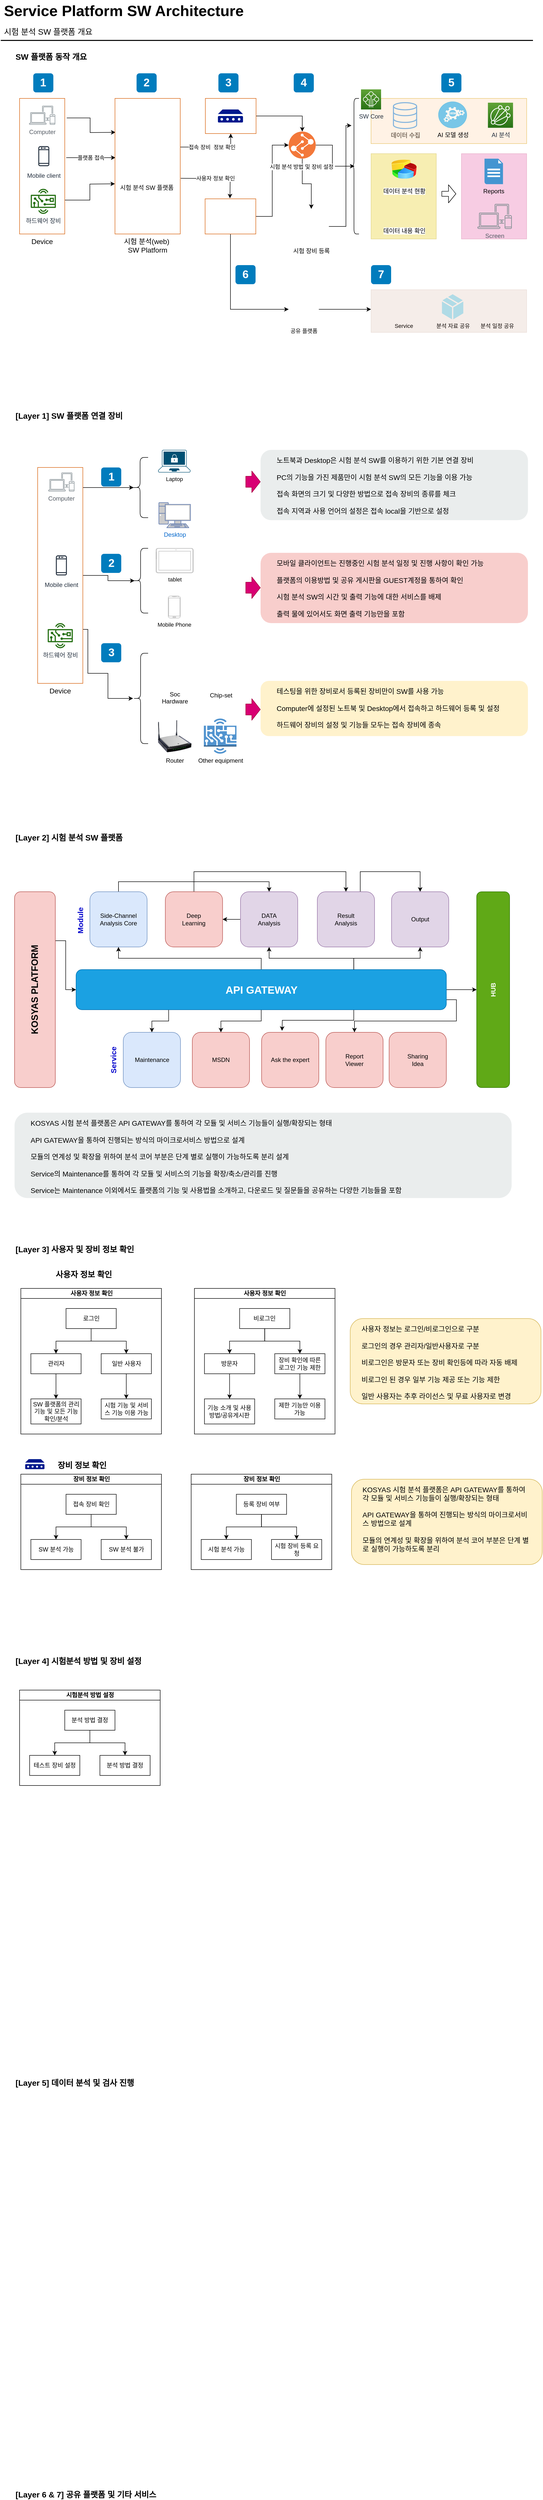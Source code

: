 <mxfile version="13.6.9" type="github">
  <diagram id="Ht1M8jgEwFfnCIfOTk4-" name="Page-1">
    <mxGraphModel dx="1422" dy="794" grid="1" gridSize="10" guides="1" tooltips="1" connect="1" arrows="1" fold="1" page="1" pageScale="1" pageWidth="1169" pageHeight="827" math="0" shadow="0">
      <root>
        <mxCell id="0" />
        <mxCell id="1" parent="0" />
        <mxCell id="BgYx47iS89JeFPh7B9zp-11" value="데이터 수집" style="html=1;verticalLabelPosition=bottom;align=center;labelBackgroundColor=#ffffff;verticalAlign=top;strokeWidth=2;strokeColor=#0080F0;shadow=0;dashed=0;shape=mxgraph.ios7.icons.data;rounded=1;glass=0;fontStyle=1" vertex="1" parent="1">
          <mxGeometry x="834.64" y="268.5" width="46.18" height="51.5" as="geometry" />
        </mxCell>
        <mxCell id="SCVMTBWpLvtzJIhz15lM-34" value="" style="whiteSpace=wrap;html=1;fillColor=#ffe6cc;fontSize=14;dashed=0;fontStyle=0;align=center;verticalAlign=top;strokeColor=#d79b00;spacingLeft=0;labelPosition=center;verticalLabelPosition=bottom;opacity=50;" parent="1" vertex="1">
          <mxGeometry x="790" y="260" width="310" height="90" as="geometry" />
        </mxCell>
        <mxCell id="QFQmXC5sFYSZ4ZFRvqXh-67" value="" style="whiteSpace=wrap;html=1;fillColor=#d80073;fontSize=14;dashed=0;fontStyle=0;align=center;verticalAlign=top;strokeColor=#A50040;spacingLeft=0;labelPosition=center;verticalLabelPosition=bottom;opacity=20;fontColor=#ffffff;" parent="1" vertex="1">
          <mxGeometry x="970" y="370" width="130" height="170" as="geometry" />
        </mxCell>
        <mxCell id="QFQmXC5sFYSZ4ZFRvqXh-66" value="" style="whiteSpace=wrap;html=1;fillColor=#e3c800;fontSize=14;dashed=0;fontStyle=0;align=center;verticalAlign=top;strokeColor=#B09500;spacingLeft=0;labelPosition=center;verticalLabelPosition=bottom;opacity=30;fontColor=#ffffff;" parent="1" vertex="1">
          <mxGeometry x="790" y="370" width="130" height="170" as="geometry" />
        </mxCell>
        <mxCell id="QFQmXC5sFYSZ4ZFRvqXh-15" style="edgeStyle=orthogonalEdgeStyle;rounded=0;orthogonalLoop=1;jettySize=auto;html=1;exitX=1.044;exitY=0.144;exitDx=0;exitDy=0;entryX=0;entryY=0.25;entryDx=0;entryDy=0;exitPerimeter=0;" parent="1" source="-QjtrjUzRDEMRZ5MF8oH-14" edge="1">
          <mxGeometry relative="1" as="geometry">
            <mxPoint x="281" y="327.5" as="targetPoint" />
          </mxGeometry>
        </mxCell>
        <mxCell id="QFQmXC5sFYSZ4ZFRvqXh-16" style="edgeStyle=orthogonalEdgeStyle;rounded=0;orthogonalLoop=1;jettySize=auto;html=1;exitX=1;exitY=0.75;exitDx=0;exitDy=0;entryX=-0.008;entryY=0.63;entryDx=0;entryDy=0;entryPerimeter=0;" parent="1" source="-QjtrjUzRDEMRZ5MF8oH-14" edge="1">
          <mxGeometry relative="1" as="geometry">
            <mxPoint x="279.968" y="430.1" as="targetPoint" />
          </mxGeometry>
        </mxCell>
        <mxCell id="QFQmXC5sFYSZ4ZFRvqXh-17" value="플랫폼 접속" style="edgeStyle=orthogonalEdgeStyle;rounded=0;orthogonalLoop=1;jettySize=auto;html=1;exitX=1.033;exitY=0.437;exitDx=0;exitDy=0;entryX=0;entryY=0.437;entryDx=0;entryDy=0;entryPerimeter=0;exitPerimeter=0;" parent="1" source="-QjtrjUzRDEMRZ5MF8oH-14" edge="1">
          <mxGeometry relative="1" as="geometry">
            <mxPoint x="281" y="377.99" as="targetPoint" />
          </mxGeometry>
        </mxCell>
        <mxCell id="-QjtrjUzRDEMRZ5MF8oH-14" value="Device" style="whiteSpace=wrap;html=1;fillColor=none;fontSize=14;fontColor=#000000;dashed=0;fontStyle=0;align=center;verticalAlign=top;strokeColor=#D86613;gradientColor=none;spacingLeft=0;labelPosition=center;verticalLabelPosition=bottom;" parent="1" vertex="1">
          <mxGeometry x="90" y="260" width="90" height="270" as="geometry" />
        </mxCell>
        <mxCell id="-QjtrjUzRDEMRZ5MF8oH-9" value="1" style="rounded=1;whiteSpace=wrap;html=1;fillColor=#007CBD;strokeColor=none;fontColor=#FFFFFF;fontStyle=1;fontSize=22;" parent="1" vertex="1">
          <mxGeometry x="117.25" y="210" width="40" height="38" as="geometry" />
        </mxCell>
        <mxCell id="-QjtrjUzRDEMRZ5MF8oH-27" value="2" style="rounded=1;whiteSpace=wrap;html=1;fillColor=#007CBD;strokeColor=none;fontColor=#FFFFFF;fontStyle=1;fontSize=22;" parent="1" vertex="1">
          <mxGeometry x="323" y="210" width="40" height="38" as="geometry" />
        </mxCell>
        <mxCell id="-QjtrjUzRDEMRZ5MF8oH-28" value="3" style="rounded=1;whiteSpace=wrap;html=1;fillColor=#007CBD;strokeColor=none;fontColor=#FFFFFF;fontStyle=1;fontSize=22;" parent="1" vertex="1">
          <mxGeometry x="486" y="210" width="40" height="38" as="geometry" />
        </mxCell>
        <mxCell id="-QjtrjUzRDEMRZ5MF8oH-29" value="4" style="rounded=1;whiteSpace=wrap;html=1;fillColor=#007CBD;strokeColor=none;fontColor=#FFFFFF;fontStyle=1;fontSize=22;" parent="1" vertex="1">
          <mxGeometry x="636" y="210" width="40" height="38" as="geometry" />
        </mxCell>
        <mxCell id="-QjtrjUzRDEMRZ5MF8oH-31" value="6" style="rounded=1;whiteSpace=wrap;html=1;fillColor=#007CBD;strokeColor=none;fontColor=#FFFFFF;fontStyle=1;fontSize=22;" parent="1" vertex="1">
          <mxGeometry x="520" y="592" width="40" height="38" as="geometry" />
        </mxCell>
        <mxCell id="-QjtrjUzRDEMRZ5MF8oH-32" value="7" style="rounded=1;whiteSpace=wrap;html=1;fillColor=#007CBD;strokeColor=none;fontColor=#FFFFFF;fontStyle=1;fontSize=22;" parent="1" vertex="1">
          <mxGeometry x="790" y="592" width="40" height="38" as="geometry" />
        </mxCell>
        <mxCell id="-QjtrjUzRDEMRZ5MF8oH-47" value="Service Platform SW Architecture" style="text;html=1;resizable=0;points=[];autosize=1;align=left;verticalAlign=top;spacingTop=-4;fontSize=30;fontStyle=1" parent="1" vertex="1">
          <mxGeometry x="56.5" y="64.5" width="490" height="40" as="geometry" />
        </mxCell>
        <mxCell id="-QjtrjUzRDEMRZ5MF8oH-48" value="시험 분석 SW 플랫폼 개요" style="text;html=1;resizable=0;points=[];autosize=1;align=left;verticalAlign=top;spacingTop=-4;fontSize=16;" parent="1" vertex="1">
          <mxGeometry x="56.5" y="114.5" width="200" height="20" as="geometry" />
        </mxCell>
        <mxCell id="-QjtrjUzRDEMRZ5MF8oH-49" value="SW 플랫폼 동작 개요" style="text;html=1;resizable=0;points=[];autosize=1;align=left;verticalAlign=top;spacingTop=-4;fontSize=16;fontStyle=1" parent="1" vertex="1">
          <mxGeometry x="80" y="164.5" width="170" height="20" as="geometry" />
        </mxCell>
        <mxCell id="SCVMTBWpLvtzJIhz15lM-1" value="" style="line;strokeWidth=2;html=1;fontSize=14;" parent="1" vertex="1">
          <mxGeometry x="52.5" y="139.5" width="1060" height="10" as="geometry" />
        </mxCell>
        <mxCell id="QFQmXC5sFYSZ4ZFRvqXh-31" style="edgeStyle=orthogonalEdgeStyle;rounded=0;orthogonalLoop=1;jettySize=auto;html=1;exitX=0.25;exitY=0.2;exitDx=0;exitDy=0;exitPerimeter=0;entryX=0.25;entryY=0.2;entryDx=0;entryDy=0;entryPerimeter=0;" parent="1" source="SCVMTBWpLvtzJIhz15lM-5" target="SCVMTBWpLvtzJIhz15lM-5" edge="1">
          <mxGeometry relative="1" as="geometry" />
        </mxCell>
        <mxCell id="SCVMTBWpLvtzJIhz15lM-5" value="" style="shape=curlyBracket;whiteSpace=wrap;html=1;rounded=1;fontSize=14;" parent="1" vertex="1">
          <mxGeometry x="746" y="260" width="20" height="270" as="geometry" />
        </mxCell>
        <mxCell id="QFQmXC5sFYSZ4ZFRvqXh-5" value="Mobile client" style="outlineConnect=0;fontColor=#232F3E;gradientColor=none;strokeColor=#232F3E;fillColor=#ffffff;dashed=0;verticalLabelPosition=bottom;verticalAlign=top;align=center;html=1;fontSize=12;fontStyle=0;aspect=fixed;shape=mxgraph.aws4.resourceIcon;resIcon=mxgraph.aws4.mobile_client;" parent="1" vertex="1">
          <mxGeometry x="113.25" y="350" width="50" height="50" as="geometry" />
        </mxCell>
        <mxCell id="QFQmXC5sFYSZ4ZFRvqXh-8" value="하드웨어 장비" style="outlineConnect=0;fontColor=#232F3E;gradientColor=none;fillColor=#277116;strokeColor=none;dashed=0;verticalLabelPosition=bottom;verticalAlign=top;align=center;html=1;fontSize=12;fontStyle=0;aspect=fixed;pointerEvents=1;shape=mxgraph.aws4.hardware_board;" parent="1" vertex="1">
          <mxGeometry x="112.25" y="440" width="50" height="50" as="geometry" />
        </mxCell>
        <mxCell id="QFQmXC5sFYSZ4ZFRvqXh-13" value="시험 분석 SW 플랫폼" style="shape=image;html=1;verticalAlign=top;verticalLabelPosition=bottom;labelBackgroundColor=#ffffff;imageAspect=0;aspect=fixed;image=https://cdn4.iconfinder.com/data/icons/internet-security-flat-2/32/Internet_Security_Browser_webpage_website_web_page-128.png" parent="1" vertex="1">
          <mxGeometry x="294" y="326" width="98" height="98" as="geometry" />
        </mxCell>
        <mxCell id="QFQmXC5sFYSZ4ZFRvqXh-20" value="AI 분석&lt;br&gt;" style="outlineConnect=0;fontColor=#232F3E;gradientColor=#60A337;gradientDirection=north;fillColor=#277116;strokeColor=#ffffff;dashed=0;verticalLabelPosition=bottom;verticalAlign=top;align=center;html=1;fontSize=12;fontStyle=0;aspect=fixed;shape=mxgraph.aws4.resourceIcon;resIcon=mxgraph.aws4.iot_analytics;" parent="1" vertex="1">
          <mxGeometry x="1022.8" y="268.5" width="50" height="50" as="geometry" />
        </mxCell>
        <mxCell id="QFQmXC5sFYSZ4ZFRvqXh-23" value="데이터 분석 현황" style="image;html=1;image=img/lib/clip_art/finance/Pie_Chart_128x128.png" parent="1" vertex="1">
          <mxGeometry x="830.82" y="370.8" width="50" height="60" as="geometry" />
        </mxCell>
        <mxCell id="QFQmXC5sFYSZ4ZFRvqXh-26" value="" style="shape=image;html=1;verticalAlign=top;verticalLabelPosition=bottom;labelBackgroundColor=#ffffff;imageAspect=0;aspect=fixed;image=https://cdn0.iconfinder.com/data/icons/software-engineering-and-video-gaming/512/93_man_user_login_id_identity-128.png" parent="1" vertex="1">
          <mxGeometry x="475" y="460" width="70" height="70" as="geometry" />
        </mxCell>
        <mxCell id="QFQmXC5sFYSZ4ZFRvqXh-28" value="사용자 정보 확인" style="edgeStyle=orthogonalEdgeStyle;rounded=0;orthogonalLoop=1;jettySize=auto;html=1;exitX=1.015;exitY=0.593;exitDx=0;exitDy=0;entryX=0.5;entryY=0;entryDx=0;entryDy=0;exitPerimeter=0;" parent="1" edge="1">
          <mxGeometry relative="1" as="geometry">
            <mxPoint x="410.95" y="419.11" as="sourcePoint" />
            <mxPoint x="509" y="459" as="targetPoint" />
          </mxGeometry>
        </mxCell>
        <mxCell id="QFQmXC5sFYSZ4ZFRvqXh-30" value="접속 장비&amp;nbsp; 정보 확인" style="edgeStyle=orthogonalEdgeStyle;rounded=0;orthogonalLoop=1;jettySize=auto;html=1;exitX=1;exitY=0.359;exitDx=0;exitDy=0;entryX=0.5;entryY=1;entryDx=0;entryDy=0;exitPerimeter=0;" parent="1" source="QFQmXC5sFYSZ4ZFRvqXh-27" target="QFQmXC5sFYSZ4ZFRvqXh-33" edge="1">
          <mxGeometry relative="1" as="geometry" />
        </mxCell>
        <mxCell id="QFQmXC5sFYSZ4ZFRvqXh-27" value="시험 분석(web)&amp;nbsp;&lt;br&gt;SW Platform" style="whiteSpace=wrap;html=1;fillColor=none;fontSize=14;fontColor=#000000;dashed=0;fontStyle=0;align=center;verticalAlign=top;strokeColor=#D86613;gradientColor=none;spacingLeft=0;labelPosition=center;verticalLabelPosition=bottom;" parent="1" vertex="1">
          <mxGeometry x="280" y="260" width="130" height="270" as="geometry" />
        </mxCell>
        <mxCell id="QFQmXC5sFYSZ4ZFRvqXh-29" value="" style="aspect=fixed;pointerEvents=1;shadow=0;dashed=0;html=1;strokeColor=none;labelPosition=center;verticalLabelPosition=bottom;verticalAlign=top;align=center;fillColor=#00188D;shape=mxgraph.mscae.enterprise.device" parent="1" vertex="1">
          <mxGeometry x="485" y="282" width="50" height="26" as="geometry" />
        </mxCell>
        <mxCell id="QFQmXC5sFYSZ4ZFRvqXh-37" style="edgeStyle=orthogonalEdgeStyle;rounded=0;orthogonalLoop=1;jettySize=auto;html=1;exitX=1;exitY=0.5;exitDx=0;exitDy=0;entryX=0.5;entryY=0;entryDx=0;entryDy=0;" parent="1" source="QFQmXC5sFYSZ4ZFRvqXh-33" target="QFQmXC5sFYSZ4ZFRvqXh-46" edge="1">
          <mxGeometry relative="1" as="geometry" />
        </mxCell>
        <mxCell id="QFQmXC5sFYSZ4ZFRvqXh-33" value="" style="whiteSpace=wrap;html=1;fillColor=none;fontSize=14;fontColor=#000000;dashed=0;fontStyle=0;align=center;verticalAlign=top;strokeColor=#D86613;gradientColor=none;spacingLeft=0;labelPosition=center;verticalLabelPosition=bottom;" parent="1" vertex="1">
          <mxGeometry x="460" y="260" width="101" height="70" as="geometry" />
        </mxCell>
        <mxCell id="QFQmXC5sFYSZ4ZFRvqXh-36" style="edgeStyle=orthogonalEdgeStyle;rounded=0;orthogonalLoop=1;jettySize=auto;html=1;exitX=1;exitY=0.5;exitDx=0;exitDy=0;entryX=0;entryY=0.5;entryDx=0;entryDy=0;" parent="1" source="QFQmXC5sFYSZ4ZFRvqXh-35" target="QFQmXC5sFYSZ4ZFRvqXh-46" edge="1">
          <mxGeometry relative="1" as="geometry" />
        </mxCell>
        <mxCell id="QFQmXC5sFYSZ4ZFRvqXh-72" style="edgeStyle=orthogonalEdgeStyle;rounded=0;orthogonalLoop=1;jettySize=auto;html=1;exitX=0.5;exitY=1;exitDx=0;exitDy=0;entryX=0;entryY=0.5;entryDx=0;entryDy=0;" parent="1" source="QFQmXC5sFYSZ4ZFRvqXh-35" target="QFQmXC5sFYSZ4ZFRvqXh-71" edge="1">
          <mxGeometry relative="1" as="geometry" />
        </mxCell>
        <mxCell id="QFQmXC5sFYSZ4ZFRvqXh-35" value="" style="whiteSpace=wrap;html=1;fillColor=none;fontSize=14;fontColor=#000000;dashed=0;fontStyle=0;align=center;verticalAlign=top;strokeColor=#D86613;gradientColor=none;spacingLeft=0;labelPosition=center;verticalLabelPosition=bottom;" parent="1" vertex="1">
          <mxGeometry x="459.5" y="460" width="101" height="70" as="geometry" />
        </mxCell>
        <mxCell id="QFQmXC5sFYSZ4ZFRvqXh-40" value="Reports" style="shadow=0;dashed=0;html=1;strokeColor=none;fillColor=#4495D1;labelPosition=center;verticalLabelPosition=bottom;verticalAlign=top;align=center;outlineConnect=0;shape=mxgraph.veeam.2d.report;" parent="1" vertex="1">
          <mxGeometry x="1016" y="380" width="36.8" height="50.8" as="geometry" />
        </mxCell>
        <mxCell id="QFQmXC5sFYSZ4ZFRvqXh-48" style="edgeStyle=orthogonalEdgeStyle;rounded=0;orthogonalLoop=1;jettySize=auto;html=1;exitX=1;exitY=0.5;exitDx=0;exitDy=0;entryX=0.55;entryY=0.5;entryDx=0;entryDy=0;entryPerimeter=0;" parent="1" source="QFQmXC5sFYSZ4ZFRvqXh-46" target="SCVMTBWpLvtzJIhz15lM-5" edge="1">
          <mxGeometry relative="1" as="geometry" />
        </mxCell>
        <mxCell id="P20q1qlM85yPXvBPcYlH-22" style="edgeStyle=orthogonalEdgeStyle;rounded=0;orthogonalLoop=1;jettySize=auto;html=1;exitX=0.5;exitY=1;exitDx=0;exitDy=0;entryX=0.5;entryY=0;entryDx=0;entryDy=0;" parent="1" source="QFQmXC5sFYSZ4ZFRvqXh-46" target="P20q1qlM85yPXvBPcYlH-21" edge="1">
          <mxGeometry relative="1" as="geometry" />
        </mxCell>
        <mxCell id="QFQmXC5sFYSZ4ZFRvqXh-46" value="시험 분석 방법 및 장비 설정&amp;nbsp;" style="aspect=fixed;perimeter=ellipsePerimeter;html=1;align=center;shadow=0;dashed=0;labelBackgroundColor=#ffffff;fontSize=11;spacingTop=3;image;image=img/lib/ibm/devops/build_test.svg;" parent="1" vertex="1">
          <mxGeometry x="626" y="326" width="54" height="54" as="geometry" />
        </mxCell>
        <mxCell id="QFQmXC5sFYSZ4ZFRvqXh-49" value="5" style="rounded=1;whiteSpace=wrap;html=1;fillColor=#007CBD;strokeColor=none;fontColor=#FFFFFF;fontStyle=1;fontSize=22;" parent="1" vertex="1">
          <mxGeometry x="930" y="210" width="40" height="38" as="geometry" />
        </mxCell>
        <mxCell id="QFQmXC5sFYSZ4ZFRvqXh-53" value="데이터 내용 확인" style="shape=image;html=1;verticalAlign=top;verticalLabelPosition=bottom;labelBackgroundColor=#ffffff;imageAspect=0;aspect=fixed;image=https://cdn0.iconfinder.com/data/icons/business-management-3-4/256/m-21-128.png;opacity=50;" parent="1" vertex="1">
          <mxGeometry x="830.82" y="460" width="50" height="50" as="geometry" />
        </mxCell>
        <mxCell id="QFQmXC5sFYSZ4ZFRvqXh-54" value="AI 모델 생성" style="fillColor=#28A8E0;verticalLabelPosition=bottom;html=1;strokeColor=#ffffff;verticalAlign=top;align=center;points=[[0.145,0.145,0],[0.5,0,0],[0.855,0.145,0],[1,0.5,0],[0.855,0.855,0],[0.5,1,0],[0.145,0.855,0],[0,0.5,0]];pointerEvents=1;shape=mxgraph.cisco_safe.compositeIcon;bgIcon=ellipse;resIcon=mxgraph.cisco_safe.capability.analysis_correlation;opacity=50;" parent="1" vertex="1">
          <mxGeometry x="924" y="266.25" width="57" height="53" as="geometry" />
        </mxCell>
        <mxCell id="QFQmXC5sFYSZ4ZFRvqXh-59" value="SW Core" style="outlineConnect=0;fontColor=#232F3E;gradientColor=#60A337;gradientDirection=north;fillColor=#277116;strokeColor=#ffffff;dashed=0;verticalLabelPosition=bottom;verticalAlign=top;align=center;html=1;fontSize=12;fontStyle=0;aspect=fixed;shape=mxgraph.aws4.resourceIcon;resIcon=mxgraph.aws4.internet_of_things;" parent="1" vertex="1">
          <mxGeometry x="770" y="242" width="40" height="40" as="geometry" />
        </mxCell>
        <mxCell id="SCVMTBWpLvtzJIhz15lM-30" value="Screen" style="outlineConnect=0;gradientColor=none;fontColor=#545B64;strokeColor=none;fillColor=#879196;dashed=0;verticalLabelPosition=bottom;verticalAlign=top;align=center;html=1;fontSize=12;fontStyle=0;aspect=fixed;shape=mxgraph.aws4.illustration_devices;pointerEvents=1" parent="1" vertex="1">
          <mxGeometry x="1002" y="470" width="68.42" height="50" as="geometry" />
        </mxCell>
        <mxCell id="QFQmXC5sFYSZ4ZFRvqXh-68" value="" style="shape=flexArrow;endArrow=classic;html=1;endWidth=25;endSize=4.57;" parent="1" edge="1">
          <mxGeometry width="50" height="50" relative="1" as="geometry">
            <mxPoint x="930.5" y="450" as="sourcePoint" />
            <mxPoint x="959.5" y="450" as="targetPoint" />
          </mxGeometry>
        </mxCell>
        <mxCell id="QFQmXC5sFYSZ4ZFRvqXh-77" style="edgeStyle=orthogonalEdgeStyle;rounded=0;orthogonalLoop=1;jettySize=auto;html=1;exitX=1;exitY=0.5;exitDx=0;exitDy=0;entryX=0;entryY=0.5;entryDx=0;entryDy=0;fontSize=11;fontColor=#000000;" parent="1" source="QFQmXC5sFYSZ4ZFRvqXh-71" edge="1">
          <mxGeometry relative="1" as="geometry">
            <mxPoint x="790" y="680" as="targetPoint" />
          </mxGeometry>
        </mxCell>
        <mxCell id="QFQmXC5sFYSZ4ZFRvqXh-71" value="공유 플랫폼" style="shape=image;html=1;verticalAlign=top;verticalLabelPosition=bottom;labelBackgroundColor=#ffffff;imageAspect=0;aspect=fixed;image=https://cdn2.iconfinder.com/data/icons/quarantine-4/64/online_community_work_communication_meeting_monitor0-128.png;opacity=30;fontSize=11;" parent="1" vertex="1">
          <mxGeometry x="626" y="650" width="60" height="60" as="geometry" />
        </mxCell>
        <mxCell id="QFQmXC5sFYSZ4ZFRvqXh-78" value="Service" style="shape=image;html=1;verticalAlign=top;verticalLabelPosition=bottom;labelBackgroundColor=#ffffff;imageAspect=0;aspect=fixed;image=https://cdn4.iconfinder.com/data/icons/free-3d-social-icons/png/128x128/MySpace.png;fontSize=11;fontColor=#000000;opacity=30;" parent="1" vertex="1">
          <mxGeometry x="830" y="650" width="50" height="50" as="geometry" />
        </mxCell>
        <mxCell id="QFQmXC5sFYSZ4ZFRvqXh-80" value="분석 일정 공유" style="shape=image;html=1;verticalAlign=top;verticalLabelPosition=bottom;labelBackgroundColor=#ffffff;imageAspect=0;aspect=fixed;image=https://cdn0.iconfinder.com/data/icons/ikooni-outline-free-basic/128/free-20-128.png;fontSize=11;fontColor=#000000;opacity=30;" parent="1" vertex="1">
          <mxGeometry x="1016" y="650" width="50" height="50" as="geometry" />
        </mxCell>
        <mxCell id="QFQmXC5sFYSZ4ZFRvqXh-79" value="분석 자료 공유" style="verticalLabelPosition=bottom;html=1;verticalAlign=top;align=center;strokeColor=none;fillColor=#00BEF2;shape=mxgraph.azure.cloud_service_package_file;fontSize=11;fontColor=#000000;opacity=30;" parent="1" vertex="1">
          <mxGeometry x="931.25" y="650" width="42.5" height="50" as="geometry" />
        </mxCell>
        <mxCell id="QFQmXC5sFYSZ4ZFRvqXh-81" value="" style="whiteSpace=wrap;html=1;fillColor=#a0522d;fontSize=14;dashed=0;fontStyle=0;align=center;verticalAlign=top;strokeColor=#6D1F00;spacingLeft=0;labelPosition=center;verticalLabelPosition=bottom;opacity=10;fontColor=#ffffff;" parent="1" vertex="1">
          <mxGeometry x="790" y="641" width="310" height="85" as="geometry" />
        </mxCell>
        <mxCell id="QFQmXC5sFYSZ4ZFRvqXh-82" value="[Layer 1] SW 플랫폼 연결 장비" style="text;html=1;resizable=0;points=[];autosize=1;align=left;verticalAlign=top;spacingTop=-4;fontSize=16;fontStyle=1" parent="1" vertex="1">
          <mxGeometry x="80" y="880" width="240" height="20" as="geometry" />
        </mxCell>
        <mxCell id="QFQmXC5sFYSZ4ZFRvqXh-97" style="edgeStyle=orthogonalEdgeStyle;rounded=0;orthogonalLoop=1;jettySize=auto;html=1;exitX=1;exitY=0.25;exitDx=0;exitDy=0;entryX=0.1;entryY=0.5;entryDx=0;entryDy=0;entryPerimeter=0;fontSize=11;fontColor=#000000;" parent="1" source="QFQmXC5sFYSZ4ZFRvqXh-83" target="QFQmXC5sFYSZ4ZFRvqXh-87" edge="1">
          <mxGeometry relative="1" as="geometry">
            <Array as="points">
              <mxPoint x="216" y="1035" />
            </Array>
          </mxGeometry>
        </mxCell>
        <mxCell id="QFQmXC5sFYSZ4ZFRvqXh-102" style="edgeStyle=orthogonalEdgeStyle;rounded=0;orthogonalLoop=1;jettySize=auto;html=1;exitX=1;exitY=0.5;exitDx=0;exitDy=0;entryX=0.1;entryY=0.5;entryDx=0;entryDy=0;entryPerimeter=0;fontSize=11;fontColor=#000000;" parent="1" source="QFQmXC5sFYSZ4ZFRvqXh-83" target="QFQmXC5sFYSZ4ZFRvqXh-98" edge="1">
          <mxGeometry relative="1" as="geometry" />
        </mxCell>
        <mxCell id="P20q1qlM85yPXvBPcYlH-17" style="edgeStyle=orthogonalEdgeStyle;rounded=0;orthogonalLoop=1;jettySize=auto;html=1;exitX=1;exitY=0.75;exitDx=0;exitDy=0;" parent="1" source="QFQmXC5sFYSZ4ZFRvqXh-83" target="P20q1qlM85yPXvBPcYlH-16" edge="1">
          <mxGeometry relative="1" as="geometry">
            <Array as="points">
              <mxPoint x="226" y="1318" />
              <mxPoint x="226" y="1405" />
              <mxPoint x="266" y="1405" />
              <mxPoint x="266" y="1455" />
            </Array>
          </mxGeometry>
        </mxCell>
        <mxCell id="QFQmXC5sFYSZ4ZFRvqXh-83" value="Device" style="whiteSpace=wrap;html=1;fillColor=none;fontSize=14;fontColor=#000000;dashed=0;fontStyle=0;align=center;verticalAlign=top;strokeColor=#D86613;gradientColor=none;spacingLeft=0;labelPosition=center;verticalLabelPosition=bottom;" parent="1" vertex="1">
          <mxGeometry x="126" y="995" width="90" height="430" as="geometry" />
        </mxCell>
        <mxCell id="QFQmXC5sFYSZ4ZFRvqXh-84" value="Computer" style="outlineConnect=0;gradientColor=none;fontColor=#545B64;strokeColor=none;fillColor=#879196;dashed=0;verticalLabelPosition=bottom;verticalAlign=top;align=center;html=1;fontSize=12;fontStyle=0;aspect=fixed;shape=mxgraph.aws4.illustration_devices;pointerEvents=1" parent="1" vertex="1">
          <mxGeometry x="147.25" y="1005" width="52" height="38" as="geometry" />
        </mxCell>
        <mxCell id="QFQmXC5sFYSZ4ZFRvqXh-85" value="Mobile client" style="outlineConnect=0;fontColor=#232F3E;gradientColor=none;strokeColor=#232F3E;fillColor=#ffffff;dashed=0;verticalLabelPosition=bottom;verticalAlign=top;align=center;html=1;fontSize=12;fontStyle=0;aspect=fixed;shape=mxgraph.aws4.resourceIcon;resIcon=mxgraph.aws4.mobile_client;" parent="1" vertex="1">
          <mxGeometry x="148.25" y="1165" width="50" height="50" as="geometry" />
        </mxCell>
        <mxCell id="QFQmXC5sFYSZ4ZFRvqXh-86" value="하드웨어 장비" style="outlineConnect=0;fontColor=#232F3E;gradientColor=none;fillColor=#277116;strokeColor=none;dashed=0;verticalLabelPosition=bottom;verticalAlign=top;align=center;html=1;fontSize=12;fontStyle=0;aspect=fixed;pointerEvents=1;shape=mxgraph.aws4.hardware_board;" parent="1" vertex="1">
          <mxGeometry x="146" y="1305" width="50" height="50" as="geometry" />
        </mxCell>
        <mxCell id="QFQmXC5sFYSZ4ZFRvqXh-87" value="" style="shape=curlyBracket;whiteSpace=wrap;html=1;rounded=1;fontSize=14;" parent="1" vertex="1">
          <mxGeometry x="314" y="975" width="32" height="120" as="geometry" />
        </mxCell>
        <mxCell id="QFQmXC5sFYSZ4ZFRvqXh-92" value="Laptop" style="points=[[0.13,0.02,0],[0.5,0,0],[0.87,0.02,0],[0.885,0.4,0],[0.985,0.985,0],[0.5,1,0],[0.015,0.985,0],[0.115,0.4,0]];verticalLabelPosition=bottom;html=1;verticalAlign=top;aspect=fixed;align=center;pointerEvents=1;shape=mxgraph.cisco19.secure_endpoints;fillColor=#005073;strokeColor=none;fontSize=11;fontColor=#000000;" parent="1" vertex="1">
          <mxGeometry x="366" y="960" width="64.29" height="45" as="geometry" />
        </mxCell>
        <mxCell id="QFQmXC5sFYSZ4ZFRvqXh-94" value="Desktop" style="fontColor=#0066CC;verticalAlign=top;verticalLabelPosition=bottom;labelPosition=center;align=center;html=1;outlineConnect=0;fillColor=#CCCCCC;strokeColor=#6881B3;gradientColor=none;gradientDirection=north;strokeWidth=2;shape=mxgraph.networks.pc;" parent="1" vertex="1">
          <mxGeometry x="367.43" y="1065" width="62.86" height="50" as="geometry" />
        </mxCell>
        <mxCell id="QFQmXC5sFYSZ4ZFRvqXh-96" value="Computer" style="outlineConnect=0;gradientColor=none;fontColor=#545B64;strokeColor=none;fillColor=#879196;dashed=0;verticalLabelPosition=bottom;verticalAlign=top;align=center;html=1;fontSize=12;fontStyle=0;aspect=fixed;shape=mxgraph.aws4.illustration_devices;pointerEvents=1" parent="1" vertex="1">
          <mxGeometry x="109" y="274.5" width="52" height="38" as="geometry" />
        </mxCell>
        <mxCell id="QFQmXC5sFYSZ4ZFRvqXh-98" value="" style="shape=curlyBracket;whiteSpace=wrap;html=1;rounded=1;fontSize=14;" parent="1" vertex="1">
          <mxGeometry x="316" y="1156" width="30" height="129" as="geometry" />
        </mxCell>
        <mxCell id="QFQmXC5sFYSZ4ZFRvqXh-99" value="tablet" style="verticalLabelPosition=bottom;verticalAlign=top;html=1;shadow=0;dashed=0;strokeWidth=1;shape=mxgraph.android.tab2;strokeColor=#c0c0c0;direction=north;fontSize=11;fontColor=#000000;" parent="1" vertex="1">
          <mxGeometry x="361.65" y="1156" width="74.35" height="49" as="geometry" />
        </mxCell>
        <mxCell id="QFQmXC5sFYSZ4ZFRvqXh-101" value="Mobile Phone" style="verticalLabelPosition=bottom;verticalAlign=top;html=1;shadow=0;dashed=0;strokeWidth=1;shape=mxgraph.android.phone2;strokeColor=#c0c0c0;fontSize=11;fontColor=#000000;" parent="1" vertex="1">
          <mxGeometry x="386.07" y="1251" width="24.14" height="44" as="geometry" />
        </mxCell>
        <mxCell id="P20q1qlM85yPXvBPcYlH-1" value="" style="rounded=1;whiteSpace=wrap;html=1;fillColor=#EAEDED;fontSize=22;fontColor=#FFFFFF;strokeColor=none;labelBackgroundColor=none;shadow=0;sketch=0;" parent="1" vertex="1">
          <mxGeometry x="570" y="960" width="532.5" height="140" as="geometry" />
        </mxCell>
        <mxCell id="P20q1qlM85yPXvBPcYlH-2" value="1" style="rounded=1;whiteSpace=wrap;html=1;fillColor=#007CBD;strokeColor=none;fontColor=#FFFFFF;fontStyle=1;fontSize=22;labelBackgroundColor=none;" parent="1" vertex="1">
          <mxGeometry x="252.5" y="995" width="40" height="38" as="geometry" />
        </mxCell>
        <mxCell id="P20q1qlM85yPXvBPcYlH-3" value="2" style="rounded=1;whiteSpace=wrap;html=1;fillColor=#007CBD;strokeColor=none;fontColor=#FFFFFF;fontStyle=1;fontSize=22;labelBackgroundColor=none;" parent="1" vertex="1">
          <mxGeometry x="252.5" y="1167" width="40" height="38" as="geometry" />
        </mxCell>
        <mxCell id="P20q1qlM85yPXvBPcYlH-4" value="3" style="rounded=1;whiteSpace=wrap;html=1;fillColor=#007CBD;strokeColor=none;fontColor=#FFFFFF;fontStyle=1;fontSize=22;labelBackgroundColor=none;" parent="1" vertex="1">
          <mxGeometry x="252.5" y="1345" width="40" height="38" as="geometry" />
        </mxCell>
        <mxCell id="P20q1qlM85yPXvBPcYlH-5" value="노트북과 Desktop은 시험 분석 SW를 이용하기 위한 기본 연결 장비&lt;br&gt;&lt;br&gt;PC의 기능을 가진 제품만이 시험 분석 SW의 모든 기능을 이용 가능&lt;br&gt;&lt;br&gt;접속 화면의 크기 및 다양한 방법으로 접속 장비의 종류를 체크&lt;br&gt;&lt;br&gt;접속 지역과 사용 언어의 설정은 접속 local을 기반으로 설정" style="text;html=1;align=left;verticalAlign=top;spacingTop=-4;fontSize=14;labelBackgroundColor=none;whiteSpace=wrap;" parent="1" vertex="1">
          <mxGeometry x="600" y="970" width="490" height="120" as="geometry" />
        </mxCell>
        <mxCell id="P20q1qlM85yPXvBPcYlH-11" value="Soc&lt;br&gt;Hardware" style="shape=image;html=1;verticalAlign=top;verticalLabelPosition=bottom;labelBackgroundColor=#ffffff;imageAspect=0;aspect=fixed;image=https://cdn2.iconfinder.com/data/icons/computer-technology-23/64/processor-Cpu-microchip-hardware-128.png" parent="1" vertex="1">
          <mxGeometry x="364.86" y="1365" width="68" height="68" as="geometry" />
        </mxCell>
        <mxCell id="P20q1qlM85yPXvBPcYlH-12" value="Other equipment" style="outlineConnect=0;dashed=0;verticalLabelPosition=bottom;verticalAlign=top;align=center;html=1;shape=mxgraph.aws3.hardware_board;fillColor=#5294CF;gradientColor=none;" parent="1" vertex="1">
          <mxGeometry x="457" y="1495" width="65" height="70" as="geometry" />
        </mxCell>
        <mxCell id="P20q1qlM85yPXvBPcYlH-14" value="Router" style="image;html=1;image=img/lib/clip_art/networking/Wireless_Router_N_128x128.png" parent="1" vertex="1">
          <mxGeometry x="365.33" y="1495" width="67" height="70" as="geometry" />
        </mxCell>
        <mxCell id="P20q1qlM85yPXvBPcYlH-15" value="Chip-set" style="shape=image;html=1;verticalAlign=top;verticalLabelPosition=bottom;labelBackgroundColor=#ffffff;imageAspect=0;aspect=fixed;image=https://cdn2.iconfinder.com/data/icons/computer-and-gadget-devices/128/Integrated-circuits-chip-transistor-electronic-128.png" parent="1" vertex="1">
          <mxGeometry x="456" y="1365" width="70" height="70" as="geometry" />
        </mxCell>
        <mxCell id="P20q1qlM85yPXvBPcYlH-16" value="" style="shape=curlyBracket;whiteSpace=wrap;html=1;rounded=1;fontSize=14;" parent="1" vertex="1">
          <mxGeometry x="316" y="1365" width="30" height="180" as="geometry" />
        </mxCell>
        <mxCell id="P20q1qlM85yPXvBPcYlH-23" style="edgeStyle=orthogonalEdgeStyle;rounded=0;orthogonalLoop=1;jettySize=auto;html=1;exitX=1;exitY=0.5;exitDx=0;exitDy=0;entryX=0.25;entryY=0.2;entryDx=0;entryDy=0;entryPerimeter=0;" parent="1" source="P20q1qlM85yPXvBPcYlH-21" target="SCVMTBWpLvtzJIhz15lM-5" edge="1">
          <mxGeometry relative="1" as="geometry">
            <Array as="points">
              <mxPoint x="740" y="515" />
              <mxPoint x="740" y="314" />
            </Array>
          </mxGeometry>
        </mxCell>
        <mxCell id="P20q1qlM85yPXvBPcYlH-21" value="시험 장비 등록" style="shape=image;html=1;verticalAlign=top;verticalLabelPosition=bottom;labelBackgroundColor=#ffffff;imageAspect=0;aspect=fixed;image=https://cdn0.iconfinder.com/data/icons/fatcow/32/cash_register_2.png" parent="1" vertex="1">
          <mxGeometry x="636" y="480" width="70" height="70" as="geometry" />
        </mxCell>
        <mxCell id="P20q1qlM85yPXvBPcYlH-24" value="[Layer 2] 시험 분석 SW 플랫폼&amp;nbsp;" style="text;html=1;resizable=0;points=[];autosize=1;align=left;verticalAlign=top;spacingTop=-4;fontSize=16;fontStyle=1" parent="1" vertex="1">
          <mxGeometry x="80.0" y="1720" width="240" height="20" as="geometry" />
        </mxCell>
        <mxCell id="P20q1qlM85yPXvBPcYlH-25" value="[Layer 3] 사용자 및 장비 정보 확인&amp;nbsp;" style="text;html=1;resizable=0;points=[];autosize=1;align=left;verticalAlign=top;spacingTop=-4;fontSize=16;fontStyle=1" parent="1" vertex="1">
          <mxGeometry x="80.0" y="2540" width="270" height="20" as="geometry" />
        </mxCell>
        <mxCell id="P20q1qlM85yPXvBPcYlH-26" value="" style="rounded=1;whiteSpace=wrap;html=1;fillColor=#f8cecc;fontSize=22;labelBackgroundColor=none;strokeColor=none;" parent="1" vertex="1">
          <mxGeometry x="570" y="1165" width="532.5" height="140" as="geometry" />
        </mxCell>
        <mxCell id="P20q1qlM85yPXvBPcYlH-27" value="모바일 클라이언트는 진행중인 시험 분석 일정 및 진행 사항이 확인 가능&lt;br&gt;&lt;br&gt;플랫폼의 이용방법 및 공유 게시판을 GUEST계정을 통하여 확인&lt;br&gt;&lt;br&gt;시험 분석 SW의 시간 및 출력 기능에 대한 서비스를 배제&lt;br&gt;&lt;br&gt;출력 물에 있어서도 화면 출력 기능만을 포함" style="text;html=1;align=left;verticalAlign=top;spacingTop=-4;fontSize=14;labelBackgroundColor=none;whiteSpace=wrap;" parent="1" vertex="1">
          <mxGeometry x="600" y="1175" width="490" height="120" as="geometry" />
        </mxCell>
        <mxCell id="P20q1qlM85yPXvBPcYlH-28" value="" style="rounded=1;whiteSpace=wrap;html=1;fillColor=#fff2cc;fontSize=22;labelBackgroundColor=none;strokeColor=none;" parent="1" vertex="1">
          <mxGeometry x="570" y="1420" width="532.5" height="110" as="geometry" />
        </mxCell>
        <mxCell id="P20q1qlM85yPXvBPcYlH-29" value="테스팅을 위한 장비로서 등록된 장비만이 SW를 사용 가능&lt;br&gt;&lt;br&gt;Computer에 설정된 노트북 및 Desktop에서 접속하고 하드웨어 등록 및 설정&lt;br&gt;&lt;br&gt;하드웨어 장비의 설정 및 기능들 모두는 접속 장비에 종속&lt;br&gt;&lt;br&gt;&lt;br&gt;&lt;br&gt;&amp;nbsp;" style="text;html=1;align=left;verticalAlign=top;spacingTop=-4;fontSize=14;labelBackgroundColor=none;whiteSpace=wrap;" parent="1" vertex="1">
          <mxGeometry x="600" y="1430" width="490" height="95" as="geometry" />
        </mxCell>
        <mxCell id="o9lZUVFjSXX-9Ml6_j3k-18" style="edgeStyle=orthogonalEdgeStyle;rounded=0;orthogonalLoop=1;jettySize=auto;html=1;exitX=0.5;exitY=0;exitDx=0;exitDy=0;entryX=0.5;entryY=0;entryDx=0;entryDy=0;fontSize=15;fontColor=#0000CC;" parent="1" source="o9lZUVFjSXX-9Ml6_j3k-1" target="o9lZUVFjSXX-9Ml6_j3k-3" edge="1">
          <mxGeometry relative="1" as="geometry" />
        </mxCell>
        <mxCell id="o9lZUVFjSXX-9Ml6_j3k-1" value="Side-Channel&lt;br&gt;Analysis Core" style="rounded=1;whiteSpace=wrap;html=1;fillColor=#dae8fc;strokeColor=#6c8ebf;" parent="1" vertex="1">
          <mxGeometry x="230" y="1840" width="114" height="110" as="geometry" />
        </mxCell>
        <mxCell id="o9lZUVFjSXX-9Ml6_j3k-20" style="edgeStyle=orthogonalEdgeStyle;rounded=0;orthogonalLoop=1;jettySize=auto;html=1;exitX=0.5;exitY=0;exitDx=0;exitDy=0;entryX=0.5;entryY=0;entryDx=0;entryDy=0;fontSize=15;fontColor=#0000CC;" parent="1" source="o9lZUVFjSXX-9Ml6_j3k-2" target="o9lZUVFjSXX-9Ml6_j3k-17" edge="1">
          <mxGeometry relative="1" as="geometry">
            <Array as="points">
              <mxPoint x="437" y="1800" />
              <mxPoint x="740" y="1800" />
            </Array>
          </mxGeometry>
        </mxCell>
        <mxCell id="o9lZUVFjSXX-9Ml6_j3k-2" value="Deep&lt;br&gt;Learning" style="rounded=1;whiteSpace=wrap;html=1;fillColor=#f8cecc;strokeColor=#b85450;strokeWidth=1;" parent="1" vertex="1">
          <mxGeometry x="380.29" y="1840" width="114" height="110" as="geometry" />
        </mxCell>
        <mxCell id="o9lZUVFjSXX-9Ml6_j3k-19" style="edgeStyle=orthogonalEdgeStyle;rounded=0;orthogonalLoop=1;jettySize=auto;html=1;exitX=0;exitY=0.5;exitDx=0;exitDy=0;entryX=1;entryY=0.5;entryDx=0;entryDy=0;fontSize=15;fontColor=#0000CC;" parent="1" source="o9lZUVFjSXX-9Ml6_j3k-3" target="o9lZUVFjSXX-9Ml6_j3k-2" edge="1">
          <mxGeometry relative="1" as="geometry" />
        </mxCell>
        <mxCell id="o9lZUVFjSXX-9Ml6_j3k-3" value="DATA&lt;br&gt;Analysis" style="rounded=1;whiteSpace=wrap;html=1;fillColor=#e1d5e7;strokeColor=#9673a6;strokeWidth=1;" parent="1" vertex="1">
          <mxGeometry x="530" y="1840" width="114" height="110" as="geometry" />
        </mxCell>
        <mxCell id="o9lZUVFjSXX-9Ml6_j3k-21" style="edgeStyle=orthogonalEdgeStyle;rounded=0;orthogonalLoop=1;jettySize=auto;html=1;exitX=0.5;exitY=0;exitDx=0;exitDy=0;entryX=0.5;entryY=1;entryDx=0;entryDy=0;fontSize=15;fontColor=#0000CC;" parent="1" source="o9lZUVFjSXX-9Ml6_j3k-4" target="o9lZUVFjSXX-9Ml6_j3k-1" edge="1">
          <mxGeometry relative="1" as="geometry" />
        </mxCell>
        <mxCell id="o9lZUVFjSXX-9Ml6_j3k-24" style="edgeStyle=orthogonalEdgeStyle;rounded=0;orthogonalLoop=1;jettySize=auto;html=1;exitX=0.25;exitY=1;exitDx=0;exitDy=0;entryX=0.5;entryY=0;entryDx=0;entryDy=0;fontSize=18;fontColor=#0000CC;" parent="1" source="o9lZUVFjSXX-9Ml6_j3k-4" target="o9lZUVFjSXX-9Ml6_j3k-6" edge="1">
          <mxGeometry relative="1" as="geometry" />
        </mxCell>
        <mxCell id="o9lZUVFjSXX-9Ml6_j3k-25" style="edgeStyle=orthogonalEdgeStyle;rounded=0;orthogonalLoop=1;jettySize=auto;html=1;exitX=0.75;exitY=1;exitDx=0;exitDy=0;fontSize=18;fontColor=#0000CC;" parent="1" source="o9lZUVFjSXX-9Ml6_j3k-4" edge="1">
          <mxGeometry relative="1" as="geometry">
            <mxPoint x="612.75" y="2117" as="targetPoint" />
          </mxGeometry>
        </mxCell>
        <mxCell id="o9lZUVFjSXX-9Ml6_j3k-26" style="edgeStyle=orthogonalEdgeStyle;rounded=0;orthogonalLoop=1;jettySize=auto;html=1;exitX=1;exitY=0.75;exitDx=0;exitDy=0;fontSize=18;fontColor=#0000CC;" parent="1" source="o9lZUVFjSXX-9Ml6_j3k-4" target="o9lZUVFjSXX-9Ml6_j3k-8" edge="1">
          <mxGeometry relative="1" as="geometry" />
        </mxCell>
        <mxCell id="o9lZUVFjSXX-9Ml6_j3k-33" value="" style="edgeStyle=orthogonalEdgeStyle;rounded=0;orthogonalLoop=1;jettySize=auto;html=1;fontSize=18;fontColor=#0000CC;" parent="1" source="o9lZUVFjSXX-9Ml6_j3k-4" target="o9lZUVFjSXX-9Ml6_j3k-9" edge="1">
          <mxGeometry relative="1" as="geometry" />
        </mxCell>
        <mxCell id="o9lZUVFjSXX-9Ml6_j3k-34" style="edgeStyle=orthogonalEdgeStyle;rounded=0;orthogonalLoop=1;jettySize=auto;html=1;exitX=0.75;exitY=0;exitDx=0;exitDy=0;entryX=0.5;entryY=1;entryDx=0;entryDy=0;fontSize=18;fontColor=#0000CC;" parent="1" source="o9lZUVFjSXX-9Ml6_j3k-4" target="o9lZUVFjSXX-9Ml6_j3k-29" edge="1">
          <mxGeometry relative="1" as="geometry" />
        </mxCell>
        <mxCell id="BgYx47iS89JeFPh7B9zp-13" style="edgeStyle=orthogonalEdgeStyle;rounded=0;orthogonalLoop=1;jettySize=auto;html=1;exitX=0.5;exitY=1;exitDx=0;exitDy=0;entryX=0.5;entryY=0;entryDx=0;entryDy=0;" edge="1" parent="1" source="o9lZUVFjSXX-9Ml6_j3k-4" target="BgYx47iS89JeFPh7B9zp-12">
          <mxGeometry relative="1" as="geometry" />
        </mxCell>
        <mxCell id="o9lZUVFjSXX-9Ml6_j3k-4" value="API GATEWAY" style="rounded=1;whiteSpace=wrap;html=1;strokeWidth=1;fontStyle=1;fontSize=21;fillColor=#1ba1e2;strokeColor=#006EAF;fontColor=#ffffff;" parent="1" vertex="1">
          <mxGeometry x="202.5" y="1995" width="737.5" height="80" as="geometry" />
        </mxCell>
        <mxCell id="o9lZUVFjSXX-9Ml6_j3k-22" style="edgeStyle=orthogonalEdgeStyle;rounded=0;orthogonalLoop=1;jettySize=auto;html=1;exitX=1;exitY=0.25;exitDx=0;exitDy=0;entryX=0;entryY=0.5;entryDx=0;entryDy=0;fontSize=15;fontColor=#0000CC;" parent="1" source="o9lZUVFjSXX-9Ml6_j3k-5" target="o9lZUVFjSXX-9Ml6_j3k-4" edge="1">
          <mxGeometry relative="1" as="geometry" />
        </mxCell>
        <mxCell id="o9lZUVFjSXX-9Ml6_j3k-5" value="KOSYAS PLATFORM" style="rounded=1;whiteSpace=wrap;html=1;fillColor=#f8cecc;strokeColor=#b85450;strokeWidth=1;horizontal=0;fontStyle=1;fontSize=18;" parent="1" vertex="1">
          <mxGeometry x="80" y="1840" width="81.2" height="390" as="geometry" />
        </mxCell>
        <mxCell id="o9lZUVFjSXX-9Ml6_j3k-6" value="Maintenance" style="rounded=1;whiteSpace=wrap;html=1;fillColor=#dae8fc;strokeColor=#6c8ebf;" parent="1" vertex="1">
          <mxGeometry x="296.5" y="2120" width="114" height="110" as="geometry" />
        </mxCell>
        <mxCell id="o9lZUVFjSXX-9Ml6_j3k-7" value="Ask the expert" style="rounded=1;whiteSpace=wrap;html=1;fillColor=#f8cecc;strokeColor=#b85450;strokeWidth=1;" parent="1" vertex="1">
          <mxGeometry x="572" y="2120" width="114" height="110" as="geometry" />
        </mxCell>
        <mxCell id="o9lZUVFjSXX-9Ml6_j3k-8" value="Report&lt;br&gt;Viewer" style="rounded=1;whiteSpace=wrap;html=1;fillColor=#f8cecc;strokeColor=#b85450;strokeWidth=1;" parent="1" vertex="1">
          <mxGeometry x="700" y="2120" width="114" height="110" as="geometry" />
        </mxCell>
        <mxCell id="o9lZUVFjSXX-9Ml6_j3k-9" value="HUB" style="rounded=1;whiteSpace=wrap;html=1;fillColor=#60a917;strokeColor=#2D7600;strokeWidth=1;horizontal=0;fontStyle=1;fontSize=13;fontColor=#ffffff;" parent="1" vertex="1">
          <mxGeometry x="1000.4" y="1840" width="65.6" height="390" as="geometry" />
        </mxCell>
        <mxCell id="o9lZUVFjSXX-9Ml6_j3k-10" value="Module" style="text;html=1;strokeColor=none;fillColor=none;align=center;verticalAlign=middle;whiteSpace=wrap;rounded=0;fontSize=15;fontStyle=1;horizontal=0;fontColor=#0000CC;" parent="1" vertex="1">
          <mxGeometry x="190" y="1890" width="40" height="15" as="geometry" />
        </mxCell>
        <mxCell id="o9lZUVFjSXX-9Ml6_j3k-14" value="Service" style="text;html=1;strokeColor=none;fillColor=none;align=center;verticalAlign=middle;whiteSpace=wrap;rounded=0;fontSize=15;fontStyle=1;horizontal=0;fontColor=#0000CC;" parent="1" vertex="1">
          <mxGeometry x="256.5" y="2167.5" width="40" height="15" as="geometry" />
        </mxCell>
        <mxCell id="BgYx47iS89JeFPh7B9zp-1" style="edgeStyle=orthogonalEdgeStyle;rounded=0;orthogonalLoop=1;jettySize=auto;html=1;exitX=0.75;exitY=0;exitDx=0;exitDy=0;entryX=0.5;entryY=0;entryDx=0;entryDy=0;" edge="1" parent="1" source="o9lZUVFjSXX-9Ml6_j3k-17" target="o9lZUVFjSXX-9Ml6_j3k-29">
          <mxGeometry relative="1" as="geometry">
            <Array as="points">
              <mxPoint x="769" y="1800" />
              <mxPoint x="888" y="1800" />
            </Array>
          </mxGeometry>
        </mxCell>
        <mxCell id="o9lZUVFjSXX-9Ml6_j3k-17" value="Result&lt;br&gt;Analysis" style="rounded=1;whiteSpace=wrap;html=1;fillColor=#e1d5e7;strokeColor=#9673a6;strokeWidth=1;" parent="1" vertex="1">
          <mxGeometry x="683" y="1840" width="114" height="110" as="geometry" />
        </mxCell>
        <mxCell id="o9lZUVFjSXX-9Ml6_j3k-23" style="edgeStyle=orthogonalEdgeStyle;rounded=0;orthogonalLoop=1;jettySize=auto;html=1;exitX=0.75;exitY=0;exitDx=0;exitDy=0;entryX=0.5;entryY=1;entryDx=0;entryDy=0;fontSize=15;fontColor=#0000CC;" parent="1" source="o9lZUVFjSXX-9Ml6_j3k-4" target="o9lZUVFjSXX-9Ml6_j3k-3" edge="1">
          <mxGeometry relative="1" as="geometry">
            <mxPoint x="511.25" y="2010" as="sourcePoint" />
            <mxPoint x="297" y="1960" as="targetPoint" />
          </mxGeometry>
        </mxCell>
        <mxCell id="o9lZUVFjSXX-9Ml6_j3k-27" value="Sharing&lt;br&gt;Idea" style="rounded=1;whiteSpace=wrap;html=1;fillColor=#f8cecc;strokeColor=#b85450;strokeWidth=1;" parent="1" vertex="1">
          <mxGeometry x="826" y="2120" width="114" height="110" as="geometry" />
        </mxCell>
        <mxCell id="o9lZUVFjSXX-9Ml6_j3k-29" value="Output" style="rounded=1;whiteSpace=wrap;html=1;fillColor=#e1d5e7;strokeColor=#9673a6;strokeWidth=1;" parent="1" vertex="1">
          <mxGeometry x="830.82" y="1840" width="114" height="110" as="geometry" />
        </mxCell>
        <mxCell id="BgYx47iS89JeFPh7B9zp-6" value="" style="rounded=1;whiteSpace=wrap;html=1;fillColor=#EAEDED;fontSize=22;fontColor=#FFFFFF;strokeColor=none;labelBackgroundColor=none;shadow=0;sketch=0;" vertex="1" parent="1">
          <mxGeometry x="80" y="2280" width="990" height="170" as="geometry" />
        </mxCell>
        <mxCell id="BgYx47iS89JeFPh7B9zp-7" value="KOSYAS 시험 분석 플랫폼은 API GATEWAY를 통하여 각 모듈 및 서비스 기능들이 실행/확장되는 형태&lt;br&gt;&lt;br&gt;API GATEWAY을 통하여 진행되는 방식의 마이크로서비스 방법으로 설계&lt;br&gt;&lt;br&gt;모듈의 연계성 및 확장을 위하여 분석 코어 부분은 단계 별로 실행이 가능하도록 분리 설계&lt;br&gt;&lt;br&gt;Service의 Maintenance를 통하여 각 모듈 및 서비스의 기능을 확장/축소/관리를 진행&lt;br&gt;&lt;br&gt;Service는 Maintenance 이외에서도 플랫폼의 기능 및 사용법을 소개하고, 다운로드 및 질문들을 공유하는 다양한 기능들을 포함&amp;nbsp;" style="text;html=1;align=left;verticalAlign=top;spacingTop=-4;fontSize=14;labelBackgroundColor=none;whiteSpace=wrap;" vertex="1" parent="1">
          <mxGeometry x="110" y="2290" width="930" height="150" as="geometry" />
        </mxCell>
        <mxCell id="BgYx47iS89JeFPh7B9zp-8" value="" style="shape=flexArrow;endArrow=classic;html=1;width=22;endSize=5.33;fillColor=#d80073;strokeColor=#A50040;" edge="1" parent="1">
          <mxGeometry width="50" height="50" relative="1" as="geometry">
            <mxPoint x="540" y="1477" as="sourcePoint" />
            <mxPoint x="570" y="1477" as="targetPoint" />
          </mxGeometry>
        </mxCell>
        <mxCell id="BgYx47iS89JeFPh7B9zp-9" value="" style="shape=flexArrow;endArrow=classic;html=1;width=22;endSize=5.33;fillColor=#d80073;strokeColor=#A50040;" edge="1" parent="1">
          <mxGeometry width="50" height="50" relative="1" as="geometry">
            <mxPoint x="540" y="1234.5" as="sourcePoint" />
            <mxPoint x="570" y="1234.5" as="targetPoint" />
          </mxGeometry>
        </mxCell>
        <mxCell id="BgYx47iS89JeFPh7B9zp-10" value="" style="shape=flexArrow;endArrow=classic;html=1;width=22;endSize=5.33;fillColor=#d80073;strokeColor=#A50040;" edge="1" parent="1">
          <mxGeometry width="50" height="50" relative="1" as="geometry">
            <mxPoint x="540" y="1023.5" as="sourcePoint" />
            <mxPoint x="570" y="1023.5" as="targetPoint" />
          </mxGeometry>
        </mxCell>
        <mxCell id="BgYx47iS89JeFPh7B9zp-12" value="MSDN" style="rounded=1;whiteSpace=wrap;html=1;fillColor=#f8cecc;strokeColor=#b85450;strokeWidth=1;" vertex="1" parent="1">
          <mxGeometry x="434" y="2120" width="114" height="110" as="geometry" />
        </mxCell>
        <mxCell id="BgYx47iS89JeFPh7B9zp-26" value="사용자 정보 확인" style="swimlane;html=1;startSize=20;horizontal=1;childLayout=treeLayout;horizontalTree=0;resizable=0;containerType=tree;" vertex="1" parent="1">
          <mxGeometry x="92.5" y="2630" width="280" height="290" as="geometry" />
        </mxCell>
        <mxCell id="BgYx47iS89JeFPh7B9zp-27" value="로그인" style="whiteSpace=wrap;html=1;" vertex="1" parent="BgYx47iS89JeFPh7B9zp-26">
          <mxGeometry x="90" y="40" width="100" height="40" as="geometry" />
        </mxCell>
        <mxCell id="BgYx47iS89JeFPh7B9zp-82" style="edgeStyle=orthogonalEdgeStyle;rounded=0;orthogonalLoop=1;jettySize=auto;html=1;exitX=0.5;exitY=1;exitDx=0;exitDy=0;entryX=0.5;entryY=0;entryDx=0;entryDy=0;" edge="1" parent="BgYx47iS89JeFPh7B9zp-26" source="BgYx47iS89JeFPh7B9zp-28" target="BgYx47iS89JeFPh7B9zp-79">
          <mxGeometry relative="1" as="geometry" />
        </mxCell>
        <mxCell id="BgYx47iS89JeFPh7B9zp-28" value="관리자" style="whiteSpace=wrap;html=1;" vertex="1" parent="BgYx47iS89JeFPh7B9zp-26">
          <mxGeometry x="20" y="130" width="100" height="40" as="geometry" />
        </mxCell>
        <mxCell id="BgYx47iS89JeFPh7B9zp-29" value="" style="edgeStyle=elbowEdgeStyle;elbow=vertical;html=1;rounded=0;" edge="1" parent="BgYx47iS89JeFPh7B9zp-26" source="BgYx47iS89JeFPh7B9zp-27" target="BgYx47iS89JeFPh7B9zp-28">
          <mxGeometry relative="1" as="geometry" />
        </mxCell>
        <mxCell id="BgYx47iS89JeFPh7B9zp-81" style="edgeStyle=orthogonalEdgeStyle;rounded=0;orthogonalLoop=1;jettySize=auto;html=1;exitX=0.5;exitY=1;exitDx=0;exitDy=0;" edge="1" parent="BgYx47iS89JeFPh7B9zp-26" source="BgYx47iS89JeFPh7B9zp-30" target="BgYx47iS89JeFPh7B9zp-80">
          <mxGeometry relative="1" as="geometry" />
        </mxCell>
        <mxCell id="BgYx47iS89JeFPh7B9zp-30" value="일반 사용자" style="whiteSpace=wrap;html=1;" vertex="1" parent="BgYx47iS89JeFPh7B9zp-26">
          <mxGeometry x="160" y="130" width="100" height="40" as="geometry" />
        </mxCell>
        <mxCell id="BgYx47iS89JeFPh7B9zp-31" value="" style="edgeStyle=elbowEdgeStyle;elbow=vertical;html=1;rounded=0;" edge="1" parent="BgYx47iS89JeFPh7B9zp-26" source="BgYx47iS89JeFPh7B9zp-27" target="BgYx47iS89JeFPh7B9zp-30">
          <mxGeometry relative="1" as="geometry" />
        </mxCell>
        <mxCell id="BgYx47iS89JeFPh7B9zp-79" value="SW 플랫폼의 관리 기능 및 모든 기능 확인/분석" style="whiteSpace=wrap;html=1;" vertex="1" parent="BgYx47iS89JeFPh7B9zp-26">
          <mxGeometry x="20" y="220" width="100" height="50" as="geometry" />
        </mxCell>
        <mxCell id="BgYx47iS89JeFPh7B9zp-80" value="시험 기능 및 서비스 기능 이용 가능" style="whiteSpace=wrap;html=1;" vertex="1" parent="BgYx47iS89JeFPh7B9zp-26">
          <mxGeometry x="160" y="220" width="100" height="40" as="geometry" />
        </mxCell>
        <mxCell id="BgYx47iS89JeFPh7B9zp-32" value="장비 정보 확인" style="swimlane;html=1;startSize=20;horizontal=1;childLayout=treeLayout;horizontalTree=0;resizable=0;containerType=tree;" vertex="1" parent="1">
          <mxGeometry x="92.5" y="3000" width="280" height="190" as="geometry" />
        </mxCell>
        <mxCell id="BgYx47iS89JeFPh7B9zp-33" value="접속 장비 확인" style="whiteSpace=wrap;html=1;" vertex="1" parent="BgYx47iS89JeFPh7B9zp-32">
          <mxGeometry x="90" y="40" width="100" height="40" as="geometry" />
        </mxCell>
        <mxCell id="BgYx47iS89JeFPh7B9zp-34" value="SW 분석 가능" style="whiteSpace=wrap;html=1;" vertex="1" parent="BgYx47iS89JeFPh7B9zp-32">
          <mxGeometry x="20" y="130" width="100" height="40" as="geometry" />
        </mxCell>
        <mxCell id="BgYx47iS89JeFPh7B9zp-35" value="" style="edgeStyle=elbowEdgeStyle;elbow=vertical;html=1;rounded=0;" edge="1" parent="BgYx47iS89JeFPh7B9zp-32" source="BgYx47iS89JeFPh7B9zp-33" target="BgYx47iS89JeFPh7B9zp-34">
          <mxGeometry relative="1" as="geometry" />
        </mxCell>
        <mxCell id="BgYx47iS89JeFPh7B9zp-36" value="SW 분석 불가" style="whiteSpace=wrap;html=1;" vertex="1" parent="BgYx47iS89JeFPh7B9zp-32">
          <mxGeometry x="160" y="130" width="100" height="40" as="geometry" />
        </mxCell>
        <mxCell id="BgYx47iS89JeFPh7B9zp-37" value="" style="edgeStyle=elbowEdgeStyle;elbow=vertical;html=1;rounded=0;" edge="1" parent="BgYx47iS89JeFPh7B9zp-32" source="BgYx47iS89JeFPh7B9zp-33" target="BgYx47iS89JeFPh7B9zp-36">
          <mxGeometry relative="1" as="geometry" />
        </mxCell>
        <mxCell id="BgYx47iS89JeFPh7B9zp-50" value="사용자 정보 확인" style="swimlane;html=1;startSize=20;horizontal=1;childLayout=treeLayout;horizontalTree=0;resizable=0;containerType=tree;" vertex="1" parent="1">
          <mxGeometry x="438.25" y="2630" width="280" height="290" as="geometry" />
        </mxCell>
        <mxCell id="BgYx47iS89JeFPh7B9zp-51" value="비로그인" style="whiteSpace=wrap;html=1;" vertex="1" parent="BgYx47iS89JeFPh7B9zp-50">
          <mxGeometry x="90" y="40" width="100" height="40" as="geometry" />
        </mxCell>
        <mxCell id="BgYx47iS89JeFPh7B9zp-77" style="edgeStyle=orthogonalEdgeStyle;rounded=0;orthogonalLoop=1;jettySize=auto;html=1;exitX=0.5;exitY=1;exitDx=0;exitDy=0;entryX=0.5;entryY=0;entryDx=0;entryDy=0;" edge="1" parent="BgYx47iS89JeFPh7B9zp-50" source="BgYx47iS89JeFPh7B9zp-52" target="BgYx47iS89JeFPh7B9zp-76">
          <mxGeometry relative="1" as="geometry" />
        </mxCell>
        <mxCell id="BgYx47iS89JeFPh7B9zp-52" value="방문자" style="whiteSpace=wrap;html=1;" vertex="1" parent="BgYx47iS89JeFPh7B9zp-50">
          <mxGeometry x="20" y="130" width="100" height="40" as="geometry" />
        </mxCell>
        <mxCell id="BgYx47iS89JeFPh7B9zp-53" value="" style="edgeStyle=elbowEdgeStyle;elbow=vertical;html=1;rounded=0;" edge="1" parent="BgYx47iS89JeFPh7B9zp-50" source="BgYx47iS89JeFPh7B9zp-51" target="BgYx47iS89JeFPh7B9zp-52">
          <mxGeometry relative="1" as="geometry" />
        </mxCell>
        <mxCell id="BgYx47iS89JeFPh7B9zp-78" style="edgeStyle=orthogonalEdgeStyle;rounded=0;orthogonalLoop=1;jettySize=auto;html=1;exitX=0.5;exitY=1;exitDx=0;exitDy=0;entryX=0.5;entryY=0;entryDx=0;entryDy=0;" edge="1" parent="BgYx47iS89JeFPh7B9zp-50" source="BgYx47iS89JeFPh7B9zp-54" target="BgYx47iS89JeFPh7B9zp-75">
          <mxGeometry relative="1" as="geometry" />
        </mxCell>
        <mxCell id="BgYx47iS89JeFPh7B9zp-54" value="장비 확인에 따른 로그인 기능 제한" style="whiteSpace=wrap;html=1;" vertex="1" parent="BgYx47iS89JeFPh7B9zp-50">
          <mxGeometry x="160" y="130" width="100" height="40" as="geometry" />
        </mxCell>
        <mxCell id="BgYx47iS89JeFPh7B9zp-55" value="" style="edgeStyle=elbowEdgeStyle;elbow=vertical;html=1;rounded=0;" edge="1" parent="BgYx47iS89JeFPh7B9zp-50" source="BgYx47iS89JeFPh7B9zp-51" target="BgYx47iS89JeFPh7B9zp-54">
          <mxGeometry relative="1" as="geometry" />
        </mxCell>
        <mxCell id="BgYx47iS89JeFPh7B9zp-75" value="제한 기능만 이용 가능" style="whiteSpace=wrap;html=1;" vertex="1" parent="BgYx47iS89JeFPh7B9zp-50">
          <mxGeometry x="160" y="220" width="100" height="40" as="geometry" />
        </mxCell>
        <mxCell id="BgYx47iS89JeFPh7B9zp-76" value="기능 소개 및 사용 방법/공유게시판" style="whiteSpace=wrap;html=1;" vertex="1" parent="BgYx47iS89JeFPh7B9zp-50">
          <mxGeometry x="20" y="220" width="100" height="50" as="geometry" />
        </mxCell>
        <mxCell id="BgYx47iS89JeFPh7B9zp-56" value="장비 정보 확인" style="swimlane;html=1;startSize=20;horizontal=1;childLayout=treeLayout;horizontalTree=0;resizable=0;containerType=tree;" vertex="1" parent="1">
          <mxGeometry x="431.75" y="3000" width="280" height="190" as="geometry" />
        </mxCell>
        <mxCell id="BgYx47iS89JeFPh7B9zp-57" value="등록 장비 여부" style="whiteSpace=wrap;html=1;" vertex="1" parent="BgYx47iS89JeFPh7B9zp-56">
          <mxGeometry x="90" y="40" width="100" height="40" as="geometry" />
        </mxCell>
        <mxCell id="BgYx47iS89JeFPh7B9zp-58" value="시험 분석 가능" style="whiteSpace=wrap;html=1;" vertex="1" parent="BgYx47iS89JeFPh7B9zp-56">
          <mxGeometry x="20" y="130" width="100" height="40" as="geometry" />
        </mxCell>
        <mxCell id="BgYx47iS89JeFPh7B9zp-59" value="" style="edgeStyle=elbowEdgeStyle;elbow=vertical;html=1;rounded=0;" edge="1" parent="BgYx47iS89JeFPh7B9zp-56" source="BgYx47iS89JeFPh7B9zp-57" target="BgYx47iS89JeFPh7B9zp-58">
          <mxGeometry relative="1" as="geometry" />
        </mxCell>
        <mxCell id="BgYx47iS89JeFPh7B9zp-60" value="시험 장비 등록 요청" style="whiteSpace=wrap;html=1;" vertex="1" parent="BgYx47iS89JeFPh7B9zp-56">
          <mxGeometry x="160" y="130" width="100" height="40" as="geometry" />
        </mxCell>
        <mxCell id="BgYx47iS89JeFPh7B9zp-61" value="" style="edgeStyle=elbowEdgeStyle;elbow=vertical;html=1;rounded=0;" edge="1" parent="BgYx47iS89JeFPh7B9zp-56" source="BgYx47iS89JeFPh7B9zp-57" target="BgYx47iS89JeFPh7B9zp-60">
          <mxGeometry relative="1" as="geometry" />
        </mxCell>
        <mxCell id="BgYx47iS89JeFPh7B9zp-62" value="" style="rounded=1;whiteSpace=wrap;html=1;fillColor=#fff2cc;fontSize=22;strokeColor=#d6b656;labelBackgroundColor=none;shadow=0;sketch=0;" vertex="1" parent="1">
          <mxGeometry x="748.5" y="2690" width="380" height="170" as="geometry" />
        </mxCell>
        <mxCell id="BgYx47iS89JeFPh7B9zp-63" value="사용자 정보는 로그인/비로그인으로 구분&lt;br&gt;&lt;br&gt;로그인의 경우 관리자/일반사용자로 구분&lt;br&gt;&lt;br&gt;비로그인은 방문자 또는 장비 확인등에 따라 자동 배제&lt;br&gt;&lt;br&gt;비로그인 된 경우 일부 기능 제공 또는 기능 제한&lt;br&gt;&lt;br&gt;일반 사용자는 추후 라이선스 및 무료 사용자로 변경" style="text;html=1;align=left;verticalAlign=top;spacingTop=-4;fontSize=14;labelBackgroundColor=none;whiteSpace=wrap;" vertex="1" parent="1">
          <mxGeometry x="768.5" y="2700" width="340" height="150" as="geometry" />
        </mxCell>
        <mxCell id="BgYx47iS89JeFPh7B9zp-64" value="" style="rounded=1;whiteSpace=wrap;html=1;fillColor=#fff2cc;fontSize=22;strokeColor=#d6b656;labelBackgroundColor=none;shadow=0;sketch=0;" vertex="1" parent="1">
          <mxGeometry x="751" y="3010" width="380" height="170" as="geometry" />
        </mxCell>
        <mxCell id="BgYx47iS89JeFPh7B9zp-65" value="KOSYAS 시험 분석 플랫폼은 API GATEWAY를 통하여 각 모듈 및 서비스 기능들이 실행/확장되는 형태&lt;br&gt;&lt;br&gt;API GATEWAY을 통하여 진행되는 방식의 마이크로서비스 방법으로 설계&lt;br&gt;&lt;br&gt;모듈의 연계성 및 확장을 위하여 분석 코어 부분은 단계 별로 실행이 가능하도록 분리 &amp;nbsp;" style="text;html=1;align=left;verticalAlign=top;spacingTop=-4;fontSize=14;labelBackgroundColor=none;whiteSpace=wrap;" vertex="1" parent="1">
          <mxGeometry x="771" y="3020" width="340" height="150" as="geometry" />
        </mxCell>
        <mxCell id="BgYx47iS89JeFPh7B9zp-66" value="[Layer 4] 시험분석 방법 및 장비 설정&amp;nbsp;" style="text;html=1;resizable=0;points=[];autosize=1;align=left;verticalAlign=top;spacingTop=-4;fontSize=16;fontStyle=1" vertex="1" parent="1">
          <mxGeometry x="80.0" y="3360" width="280" height="20" as="geometry" />
        </mxCell>
        <mxCell id="BgYx47iS89JeFPh7B9zp-67" value="[Layer 5] 데이터 분석 및 검사 진행&amp;nbsp;" style="text;html=1;resizable=0;points=[];autosize=1;align=left;verticalAlign=top;spacingTop=-4;fontSize=16;fontStyle=1" vertex="1" parent="1">
          <mxGeometry x="80.0" y="4200" width="270" height="20" as="geometry" />
        </mxCell>
        <mxCell id="BgYx47iS89JeFPh7B9zp-68" value="[Layer 6 &amp;amp; 7] 공유 플랫폼 및 기타 서비스" style="text;html=1;resizable=0;points=[];autosize=1;align=left;verticalAlign=top;spacingTop=-4;fontSize=16;fontStyle=1" vertex="1" parent="1">
          <mxGeometry x="80.0" y="5020" width="310" height="20" as="geometry" />
        </mxCell>
        <mxCell id="BgYx47iS89JeFPh7B9zp-69" value="시험분석 방법 설정" style="swimlane;html=1;startSize=20;horizontal=1;childLayout=treeLayout;horizontalTree=0;resizable=0;containerType=tree;" vertex="1" parent="1">
          <mxGeometry x="90" y="3430" width="280" height="190" as="geometry" />
        </mxCell>
        <mxCell id="BgYx47iS89JeFPh7B9zp-70" value="분석 방법 결정" style="whiteSpace=wrap;html=1;" vertex="1" parent="BgYx47iS89JeFPh7B9zp-69">
          <mxGeometry x="90" y="40" width="100" height="40" as="geometry" />
        </mxCell>
        <mxCell id="BgYx47iS89JeFPh7B9zp-71" value="테스트 장비 설정" style="whiteSpace=wrap;html=1;" vertex="1" parent="BgYx47iS89JeFPh7B9zp-69">
          <mxGeometry x="20" y="130" width="100" height="40" as="geometry" />
        </mxCell>
        <mxCell id="BgYx47iS89JeFPh7B9zp-72" value="" style="edgeStyle=elbowEdgeStyle;elbow=vertical;html=1;rounded=0;" edge="1" parent="BgYx47iS89JeFPh7B9zp-69" source="BgYx47iS89JeFPh7B9zp-70" target="BgYx47iS89JeFPh7B9zp-71">
          <mxGeometry relative="1" as="geometry" />
        </mxCell>
        <mxCell id="BgYx47iS89JeFPh7B9zp-73" value="분석 방법 결정" style="whiteSpace=wrap;html=1;" vertex="1" parent="BgYx47iS89JeFPh7B9zp-69">
          <mxGeometry x="160" y="130" width="100" height="40" as="geometry" />
        </mxCell>
        <mxCell id="BgYx47iS89JeFPh7B9zp-74" value="" style="edgeStyle=elbowEdgeStyle;elbow=vertical;html=1;rounded=0;" edge="1" parent="BgYx47iS89JeFPh7B9zp-69" source="BgYx47iS89JeFPh7B9zp-70" target="BgYx47iS89JeFPh7B9zp-73">
          <mxGeometry relative="1" as="geometry" />
        </mxCell>
        <mxCell id="BgYx47iS89JeFPh7B9zp-86" value="" style="aspect=fixed;pointerEvents=1;shadow=0;dashed=0;html=1;strokeColor=none;labelPosition=center;verticalLabelPosition=bottom;verticalAlign=top;align=center;fillColor=#00188D;shape=mxgraph.mscae.enterprise.device" vertex="1" parent="1">
          <mxGeometry x="101.15" y="2970" width="38.46" height="20" as="geometry" />
        </mxCell>
        <mxCell id="BgYx47iS89JeFPh7B9zp-87" value="" style="shape=image;html=1;verticalAlign=top;verticalLabelPosition=bottom;labelBackgroundColor=#ffffff;imageAspect=0;aspect=fixed;image=https://cdn0.iconfinder.com/data/icons/software-engineering-and-video-gaming/512/93_man_user_login_id_identity-128.png" vertex="1" parent="1">
          <mxGeometry x="92.5" y="2570" width="60" height="60" as="geometry" />
        </mxCell>
        <mxCell id="BgYx47iS89JeFPh7B9zp-88" value="사용자 정보 확인&amp;nbsp;" style="text;html=1;resizable=0;points=[];autosize=1;align=left;verticalAlign=top;spacingTop=-4;fontSize=16;fontStyle=1" vertex="1" parent="1">
          <mxGeometry x="160.29" y="2590" width="140" height="20" as="geometry" />
        </mxCell>
        <mxCell id="BgYx47iS89JeFPh7B9zp-89" value="장비 정보 확인&amp;nbsp;" style="text;html=1;resizable=0;points=[];autosize=1;align=left;verticalAlign=top;spacingTop=-4;fontSize=16;fontStyle=1" vertex="1" parent="1">
          <mxGeometry x="163.7" y="2970" width="120" height="20" as="geometry" />
        </mxCell>
      </root>
    </mxGraphModel>
  </diagram>
</mxfile>
